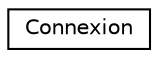 digraph "Graphical Class Hierarchy"
{
  edge [fontname="Helvetica",fontsize="10",labelfontname="Helvetica",labelfontsize="10"];
  node [fontname="Helvetica",fontsize="10",shape=record];
  rankdir="LR";
  Node1 [label="Connexion",height=0.2,width=0.4,color="black", fillcolor="white", style="filled",URL="$class_connexion.html",tooltip="The Connexion class Cette classe est charg�e d&#39;�tablire une connexion avec un serveur distant Cette..."];
}
